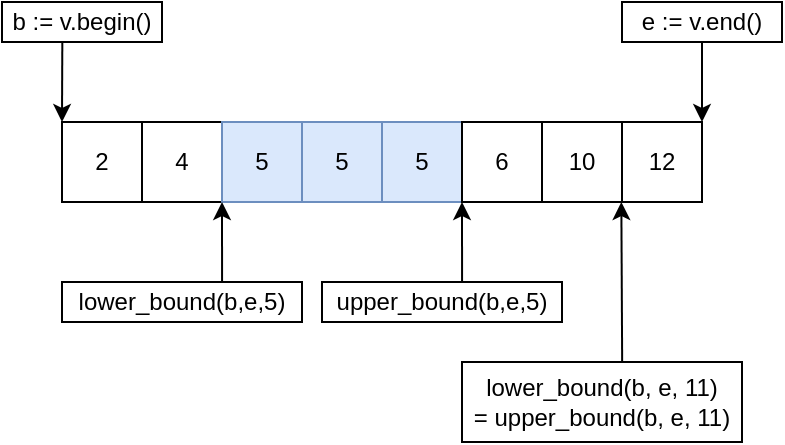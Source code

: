 <mxfile version="15.2.7" type="device"><diagram id="0P61C2IRLiE8s0EZgPxT" name="ページ1"><mxGraphModel dx="433" dy="322" grid="1" gridSize="10" guides="1" tooltips="1" connect="1" arrows="1" fold="1" page="1" pageScale="1" pageWidth="1600" pageHeight="900" math="0" shadow="0"><root><mxCell id="0"/><mxCell id="1" parent="0"/><mxCell id="jukiXojzeihLs2plPnfv-1" value="2" style="rounded=0;whiteSpace=wrap;html=1;" vertex="1" parent="1"><mxGeometry x="200" y="280" width="40" height="40" as="geometry"/></mxCell><mxCell id="jukiXojzeihLs2plPnfv-3" value="4" style="rounded=0;whiteSpace=wrap;html=1;" vertex="1" parent="1"><mxGeometry x="240" y="280" width="40" height="40" as="geometry"/></mxCell><mxCell id="jukiXojzeihLs2plPnfv-4" value="5" style="rounded=0;whiteSpace=wrap;html=1;fillColor=#dae8fc;strokeColor=#6c8ebf;" vertex="1" parent="1"><mxGeometry x="280" y="280" width="40" height="40" as="geometry"/></mxCell><mxCell id="jukiXojzeihLs2plPnfv-5" value="5" style="rounded=0;whiteSpace=wrap;html=1;fillColor=#dae8fc;strokeColor=#6c8ebf;" vertex="1" parent="1"><mxGeometry x="320" y="280" width="40" height="40" as="geometry"/></mxCell><mxCell id="jukiXojzeihLs2plPnfv-6" value="5" style="rounded=0;whiteSpace=wrap;html=1;fillColor=#dae8fc;strokeColor=#6c8ebf;" vertex="1" parent="1"><mxGeometry x="360" y="280" width="40" height="40" as="geometry"/></mxCell><mxCell id="jukiXojzeihLs2plPnfv-7" value="6" style="rounded=0;whiteSpace=wrap;html=1;" vertex="1" parent="1"><mxGeometry x="400" y="280" width="40" height="40" as="geometry"/></mxCell><mxCell id="jukiXojzeihLs2plPnfv-8" value="10" style="rounded=0;whiteSpace=wrap;html=1;" vertex="1" parent="1"><mxGeometry x="440" y="280" width="40" height="40" as="geometry"/></mxCell><mxCell id="jukiXojzeihLs2plPnfv-9" value="12" style="rounded=0;whiteSpace=wrap;html=1;" vertex="1" parent="1"><mxGeometry x="480" y="280" width="40" height="40" as="geometry"/></mxCell><mxCell id="jukiXojzeihLs2plPnfv-10" value="b := v.begin()" style="text;html=1;strokeColor=default;fillColor=none;align=center;verticalAlign=middle;whiteSpace=wrap;rounded=0;" vertex="1" parent="1"><mxGeometry x="170" y="220" width="80" height="20" as="geometry"/></mxCell><mxCell id="jukiXojzeihLs2plPnfv-11" value="" style="endArrow=classic;html=1;entryX=0;entryY=0;entryDx=0;entryDy=0;exitX=0.377;exitY=1.016;exitDx=0;exitDy=0;exitPerimeter=0;" edge="1" parent="1" source="jukiXojzeihLs2plPnfv-10" target="jukiXojzeihLs2plPnfv-1"><mxGeometry width="50" height="50" relative="1" as="geometry"><mxPoint x="200" y="242" as="sourcePoint"/><mxPoint x="400" y="350" as="targetPoint"/></mxGeometry></mxCell><mxCell id="jukiXojzeihLs2plPnfv-12" value="e := v.end()" style="text;html=1;strokeColor=default;fillColor=none;align=center;verticalAlign=middle;whiteSpace=wrap;rounded=0;" vertex="1" parent="1"><mxGeometry x="480" y="220" width="80" height="20" as="geometry"/></mxCell><mxCell id="jukiXojzeihLs2plPnfv-13" value="" style="endArrow=classic;html=1;exitX=0.5;exitY=1;exitDx=0;exitDy=0;entryX=0;entryY=0;entryDx=0;entryDy=0;" edge="1" parent="1" source="jukiXojzeihLs2plPnfv-12"><mxGeometry width="50" height="50" relative="1" as="geometry"><mxPoint x="670" y="400" as="sourcePoint"/><mxPoint x="520" y="280" as="targetPoint"/></mxGeometry></mxCell><mxCell id="jukiXojzeihLs2plPnfv-14" value="lower_bound(&lt;span&gt;b,e,5)&lt;/span&gt;" style="text;html=1;strokeColor=default;fillColor=none;align=center;verticalAlign=middle;whiteSpace=wrap;rounded=0;" vertex="1" parent="1"><mxGeometry x="200" y="360" width="120" height="20" as="geometry"/></mxCell><mxCell id="jukiXojzeihLs2plPnfv-15" value="upper_bound(b,e,5)" style="text;html=1;strokeColor=default;fillColor=none;align=center;verticalAlign=middle;whiteSpace=wrap;rounded=0;" vertex="1" parent="1"><mxGeometry x="330" y="360" width="120" height="20" as="geometry"/></mxCell><mxCell id="jukiXojzeihLs2plPnfv-16" value="" style="endArrow=classic;html=1;exitX=0.667;exitY=0;exitDx=0;exitDy=0;entryX=0;entryY=1;entryDx=0;entryDy=0;exitPerimeter=0;" edge="1" parent="1" source="jukiXojzeihLs2plPnfv-14" target="jukiXojzeihLs2plPnfv-4"><mxGeometry width="50" height="50" relative="1" as="geometry"><mxPoint x="210" y="250" as="sourcePoint"/><mxPoint x="210" y="290" as="targetPoint"/></mxGeometry></mxCell><mxCell id="jukiXojzeihLs2plPnfv-17" value="" style="endArrow=classic;html=1;exitX=0.667;exitY=0;exitDx=0;exitDy=0;entryX=0;entryY=1;entryDx=0;entryDy=0;exitPerimeter=0;" edge="1" parent="1"><mxGeometry width="50" height="50" relative="1" as="geometry"><mxPoint x="400.04" y="360" as="sourcePoint"/><mxPoint x="400" y="320" as="targetPoint"/></mxGeometry></mxCell><mxCell id="jukiXojzeihLs2plPnfv-18" value="" style="endArrow=classic;html=1;entryX=0;entryY=1;entryDx=0;entryDy=0;exitX=0.572;exitY=0;exitDx=0;exitDy=0;exitPerimeter=0;" edge="1" parent="1" source="jukiXojzeihLs2plPnfv-19"><mxGeometry width="50" height="50" relative="1" as="geometry"><mxPoint x="480" y="410" as="sourcePoint"/><mxPoint x="479.67" y="320" as="targetPoint"/></mxGeometry></mxCell><mxCell id="jukiXojzeihLs2plPnfv-19" value="lower_bound(b, e, 11)&lt;br&gt;= upper_bound(&lt;span&gt;b, e, 11)&lt;/span&gt;" style="text;html=1;strokeColor=default;fillColor=none;align=center;verticalAlign=middle;whiteSpace=wrap;rounded=0;" vertex="1" parent="1"><mxGeometry x="400" y="400" width="140" height="40" as="geometry"/></mxCell></root></mxGraphModel></diagram></mxfile>